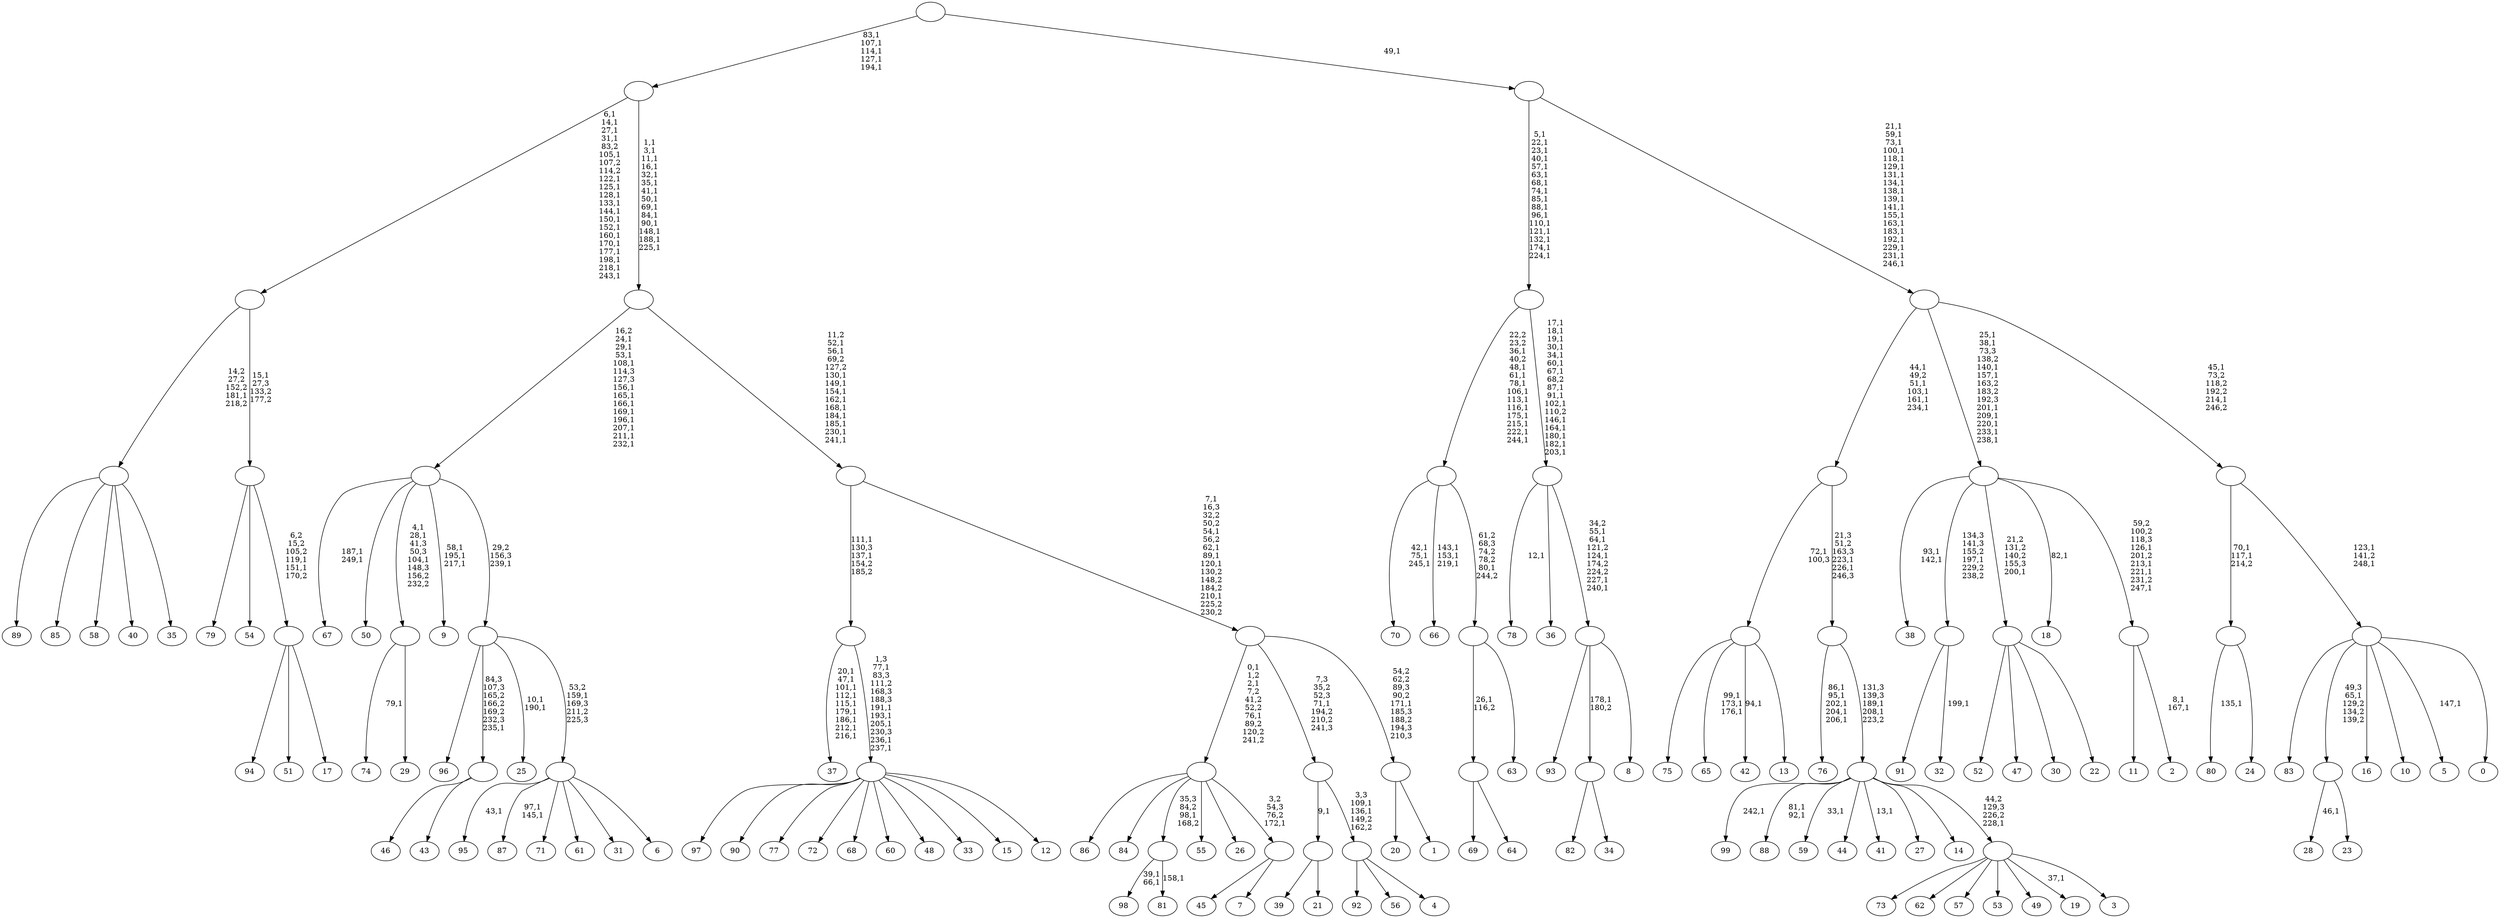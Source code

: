 digraph T {
	350 [label="99"]
	348 [label="98"]
	345 [label="97"]
	344 [label="96"]
	343 [label="95"]
	341 [label="94"]
	340 [label="93"]
	339 [label="92"]
	338 [label="91"]
	337 [label="90"]
	336 [label="89"]
	335 [label="88"]
	332 [label="87"]
	329 [label="86"]
	328 [label="85"]
	327 [label="84"]
	326 [label="83"]
	325 [label="82"]
	324 [label="81"]
	322 [label=""]
	321 [label="80"]
	319 [label="79"]
	318 [label="78"]
	316 [label="77"]
	315 [label="76"]
	309 [label="75"]
	308 [label="74"]
	306 [label="73"]
	305 [label="72"]
	304 [label="71"]
	303 [label="70"]
	299 [label="69"]
	298 [label="68"]
	297 [label="67"]
	294 [label="66"]
	290 [label="65"]
	286 [label="64"]
	285 [label=""]
	284 [label="63"]
	283 [label=""]
	282 [label=""]
	271 [label="62"]
	270 [label="61"]
	269 [label="60"]
	268 [label="59"]
	266 [label="58"]
	265 [label="57"]
	264 [label="56"]
	263 [label="55"]
	262 [label="54"]
	261 [label="53"]
	260 [label="52"]
	259 [label="51"]
	258 [label="50"]
	257 [label="49"]
	256 [label="48"]
	255 [label="47"]
	254 [label="46"]
	253 [label="45"]
	252 [label="44"]
	251 [label="43"]
	250 [label=""]
	249 [label="42"]
	247 [label="41"]
	245 [label="40"]
	244 [label="39"]
	243 [label="38"]
	240 [label="37"]
	230 [label="36"]
	229 [label="35"]
	228 [label=""]
	227 [label="34"]
	226 [label=""]
	225 [label="33"]
	224 [label="32"]
	222 [label=""]
	221 [label="31"]
	220 [label="30"]
	219 [label="29"]
	218 [label=""]
	215 [label="28"]
	213 [label="27"]
	212 [label="26"]
	211 [label="25"]
	208 [label="24"]
	207 [label=""]
	205 [label="23"]
	204 [label=""]
	203 [label="22"]
	202 [label=""]
	201 [label="21"]
	200 [label=""]
	199 [label="20"]
	198 [label="19"]
	196 [label="18"]
	194 [label="17"]
	193 [label=""]
	191 [label=""]
	190 [label=""]
	172 [label="16"]
	171 [label="15"]
	170 [label="14"]
	169 [label="13"]
	168 [label=""]
	167 [label="12"]
	166 [label=""]
	160 [label=""]
	158 [label="11"]
	157 [label="10"]
	156 [label="9"]
	152 [label="8"]
	151 [label=""]
	146 [label=""]
	131 [label=""]
	115 [label="7"]
	114 [label=""]
	113 [label=""]
	110 [label="6"]
	109 [label=""]
	108 [label=""]
	107 [label=""]
	95 [label="5"]
	93 [label="4"]
	92 [label=""]
	90 [label=""]
	89 [label="3"]
	88 [label=""]
	87 [label=""]
	85 [label=""]
	83 [label=""]
	78 [label="2"]
	75 [label=""]
	71 [label=""]
	62 [label="1"]
	61 [label=""]
	60 [label=""]
	54 [label=""]
	43 [label=""]
	29 [label=""]
	24 [label="0"]
	23 [label=""]
	21 [label=""]
	19 [label=""]
	1 [label=""]
	0 [label=""]
	322 -> 324 [label="158,1"]
	322 -> 348 [label="39,1\n66,1"]
	285 -> 299 [label=""]
	285 -> 286 [label=""]
	283 -> 285 [label="26,1\n116,2"]
	283 -> 284 [label=""]
	282 -> 294 [label="143,1\n153,1\n219,1"]
	282 -> 303 [label="42,1\n75,1\n245,1"]
	282 -> 283 [label="61,2\n68,3\n74,2\n78,2\n80,1\n244,2"]
	250 -> 254 [label=""]
	250 -> 251 [label=""]
	228 -> 336 [label=""]
	228 -> 328 [label=""]
	228 -> 266 [label=""]
	228 -> 245 [label=""]
	228 -> 229 [label=""]
	226 -> 325 [label=""]
	226 -> 227 [label=""]
	222 -> 224 [label="199,1"]
	222 -> 338 [label=""]
	218 -> 308 [label="79,1"]
	218 -> 219 [label=""]
	207 -> 321 [label="135,1"]
	207 -> 208 [label=""]
	204 -> 215 [label="46,1"]
	204 -> 205 [label=""]
	202 -> 260 [label=""]
	202 -> 255 [label=""]
	202 -> 220 [label=""]
	202 -> 203 [label=""]
	200 -> 244 [label=""]
	200 -> 201 [label=""]
	193 -> 341 [label=""]
	193 -> 259 [label=""]
	193 -> 194 [label=""]
	191 -> 193 [label="6,2\n15,2\n105,2\n119,1\n151,1\n170,2"]
	191 -> 319 [label=""]
	191 -> 262 [label=""]
	190 -> 228 [label="14,2\n27,2\n152,2\n181,1\n218,2"]
	190 -> 191 [label="15,1\n27,3\n133,2\n177,2"]
	168 -> 249 [label="94,1"]
	168 -> 290 [label="99,1\n173,1\n176,1"]
	168 -> 309 [label=""]
	168 -> 169 [label=""]
	166 -> 345 [label=""]
	166 -> 337 [label=""]
	166 -> 316 [label=""]
	166 -> 305 [label=""]
	166 -> 298 [label=""]
	166 -> 269 [label=""]
	166 -> 256 [label=""]
	166 -> 225 [label=""]
	166 -> 171 [label=""]
	166 -> 167 [label=""]
	160 -> 166 [label="1,3\n77,1\n83,3\n111,2\n168,3\n188,3\n191,1\n193,1\n205,1\n230,3\n236,1\n237,1"]
	160 -> 240 [label="20,1\n47,1\n101,1\n112,1\n115,1\n179,1\n186,1\n212,1\n216,1"]
	151 -> 340 [label=""]
	151 -> 226 [label="178,1\n180,2"]
	151 -> 152 [label=""]
	146 -> 151 [label="34,2\n55,1\n64,1\n121,2\n124,1\n174,2\n224,2\n227,1\n240,1"]
	146 -> 318 [label="12,1"]
	146 -> 230 [label=""]
	131 -> 146 [label="17,1\n18,1\n19,1\n30,1\n34,1\n60,1\n67,1\n68,2\n87,1\n91,1\n102,1\n110,2\n146,1\n164,1\n180,1\n182,1\n203,1"]
	131 -> 282 [label="22,2\n23,2\n36,1\n40,2\n48,1\n61,1\n78,1\n106,1\n113,1\n116,1\n175,1\n215,1\n222,1\n244,1"]
	114 -> 253 [label=""]
	114 -> 115 [label=""]
	113 -> 329 [label=""]
	113 -> 327 [label=""]
	113 -> 322 [label="35,3\n84,2\n98,1\n168,2"]
	113 -> 263 [label=""]
	113 -> 212 [label=""]
	113 -> 114 [label="3,2\n54,3\n76,2\n172,1"]
	109 -> 332 [label="97,1\n145,1"]
	109 -> 343 [label="43,1"]
	109 -> 304 [label=""]
	109 -> 270 [label=""]
	109 -> 221 [label=""]
	109 -> 110 [label=""]
	108 -> 211 [label="10,1\n190,1"]
	108 -> 344 [label=""]
	108 -> 250 [label="84,3\n107,3\n165,2\n166,2\n169,2\n232,3\n235,1"]
	108 -> 109 [label="53,2\n159,1\n169,3\n211,2\n225,3"]
	107 -> 156 [label="58,1\n195,1\n217,1"]
	107 -> 218 [label="4,1\n28,1\n41,3\n50,3\n104,1\n148,3\n156,2\n232,2"]
	107 -> 297 [label="187,1\n249,1"]
	107 -> 258 [label=""]
	107 -> 108 [label="29,2\n156,3\n239,1"]
	92 -> 339 [label=""]
	92 -> 264 [label=""]
	92 -> 93 [label=""]
	90 -> 92 [label="3,3\n109,1\n136,1\n149,2\n162,2"]
	90 -> 200 [label="9,1"]
	88 -> 198 [label="37,1"]
	88 -> 306 [label=""]
	88 -> 271 [label=""]
	88 -> 265 [label=""]
	88 -> 261 [label=""]
	88 -> 257 [label=""]
	88 -> 89 [label=""]
	87 -> 247 [label="13,1"]
	87 -> 268 [label="33,1"]
	87 -> 335 [label="81,1\n92,1"]
	87 -> 350 [label="242,1"]
	87 -> 252 [label=""]
	87 -> 213 [label=""]
	87 -> 170 [label=""]
	87 -> 88 [label="44,2\n129,3\n226,2\n228,1"]
	85 -> 87 [label="131,3\n139,3\n189,1\n208,1\n223,2"]
	85 -> 315 [label="86,1\n95,1\n202,1\n204,1\n206,1"]
	83 -> 85 [label="21,3\n51,2\n163,3\n223,1\n226,1\n246,3"]
	83 -> 168 [label="72,1\n100,3"]
	75 -> 78 [label="8,1\n167,1"]
	75 -> 158 [label=""]
	71 -> 75 [label="59,2\n100,2\n118,3\n126,1\n201,2\n213,1\n221,1\n231,2\n247,1"]
	71 -> 196 [label="82,1"]
	71 -> 243 [label="93,1\n142,1"]
	71 -> 222 [label="134,3\n141,3\n155,2\n197,1\n229,2\n238,2"]
	71 -> 202 [label="21,2\n131,2\n140,2\n155,3\n200,1"]
	61 -> 199 [label=""]
	61 -> 62 [label=""]
	60 -> 113 [label="0,1\n1,2\n2,1\n7,2\n41,2\n52,2\n76,1\n89,2\n120,2\n241,2"]
	60 -> 90 [label="7,3\n35,2\n52,3\n71,1\n194,2\n210,2\n241,3"]
	60 -> 61 [label="54,2\n62,2\n89,3\n90,2\n171,1\n185,3\n188,2\n194,3\n210,3"]
	54 -> 60 [label="7,1\n16,3\n32,2\n50,2\n54,1\n56,2\n62,1\n89,1\n120,1\n130,2\n148,2\n184,2\n210,1\n225,2\n230,2"]
	54 -> 160 [label="111,1\n130,3\n137,1\n154,2\n185,2"]
	43 -> 54 [label="11,2\n52,1\n56,1\n69,2\n127,2\n130,1\n149,1\n154,1\n162,1\n168,1\n184,1\n185,1\n230,1\n241,1"]
	43 -> 107 [label="16,2\n24,1\n29,1\n53,1\n108,1\n114,3\n127,3\n156,1\n165,1\n166,1\n169,1\n196,1\n207,1\n211,1\n232,1"]
	29 -> 43 [label="1,1\n3,1\n11,1\n16,1\n32,1\n35,1\n41,1\n50,1\n69,1\n84,1\n90,1\n148,1\n188,1\n225,1"]
	29 -> 190 [label="6,1\n14,1\n27,1\n31,1\n83,2\n105,1\n107,2\n114,2\n122,1\n125,1\n128,1\n133,1\n144,1\n150,1\n152,1\n160,1\n170,1\n177,1\n198,1\n218,1\n243,1"]
	23 -> 95 [label="147,1"]
	23 -> 326 [label=""]
	23 -> 204 [label="49,3\n65,1\n129,2\n134,2\n139,2"]
	23 -> 172 [label=""]
	23 -> 157 [label=""]
	23 -> 24 [label=""]
	21 -> 23 [label="123,1\n141,2\n248,1"]
	21 -> 207 [label="70,1\n117,1\n214,2"]
	19 -> 21 [label="45,1\n73,2\n118,2\n192,2\n214,1\n246,2"]
	19 -> 71 [label="25,1\n38,1\n73,3\n138,2\n140,1\n157,1\n163,2\n183,2\n192,3\n201,1\n209,1\n220,1\n233,1\n238,1"]
	19 -> 83 [label="44,1\n49,2\n51,1\n103,1\n161,1\n234,1"]
	1 -> 19 [label="21,1\n59,1\n73,1\n100,1\n118,1\n129,1\n131,1\n134,1\n138,1\n139,1\n141,1\n155,1\n163,1\n183,1\n192,1\n229,1\n231,1\n246,1"]
	1 -> 131 [label="5,1\n22,1\n23,1\n40,1\n57,1\n63,1\n68,1\n74,1\n85,1\n88,1\n96,1\n110,1\n121,1\n132,1\n174,1\n224,1"]
	0 -> 29 [label="83,1\n107,1\n114,1\n127,1\n194,1"]
	0 -> 1 [label="49,1"]
}
